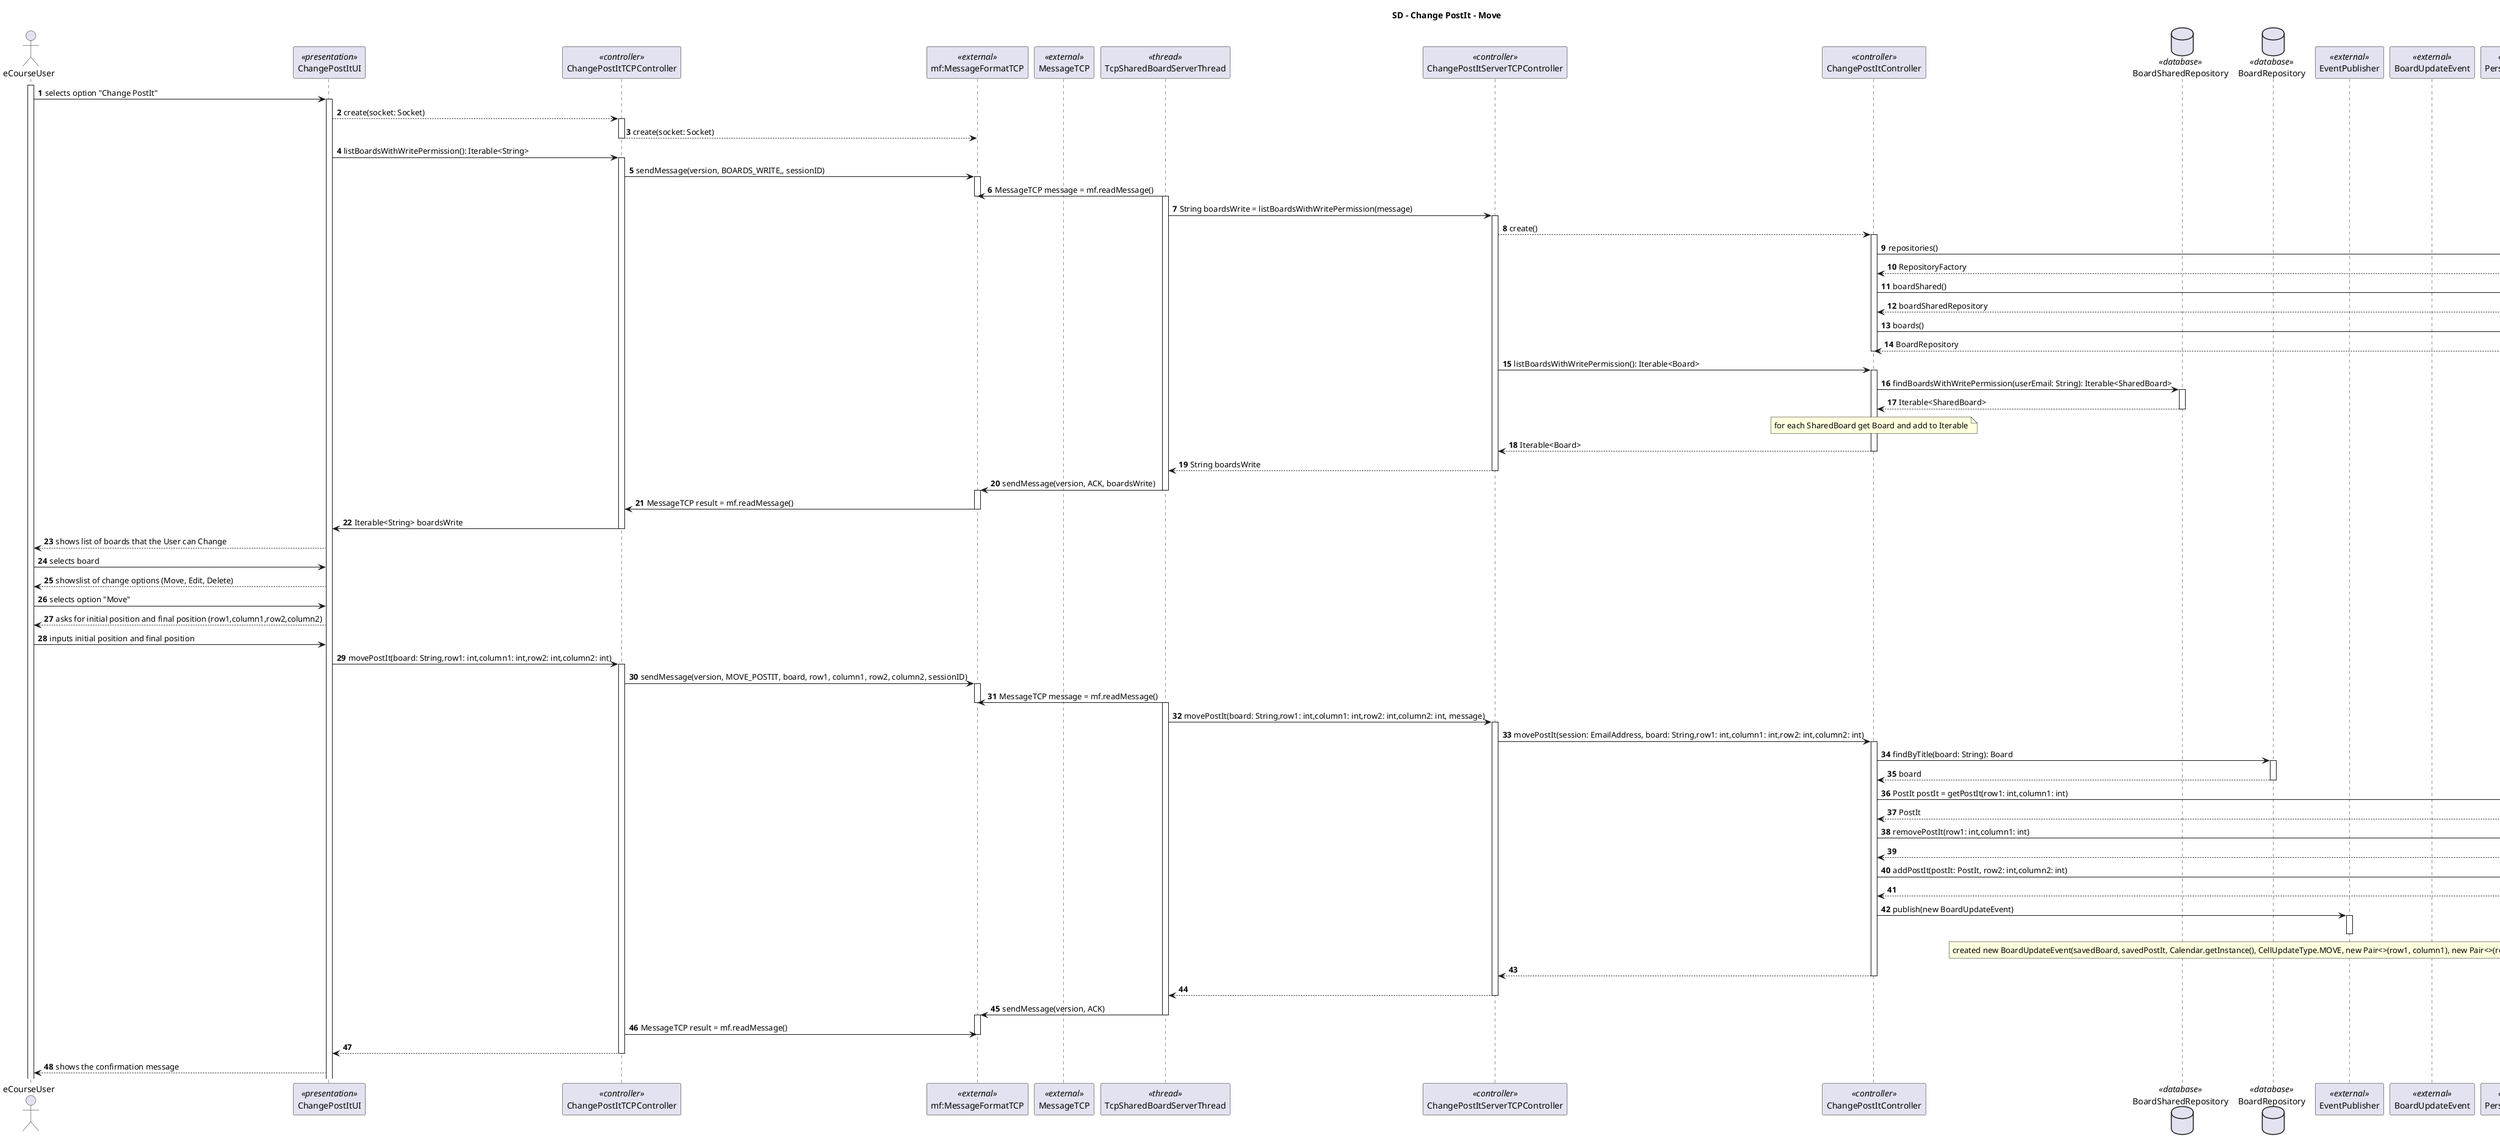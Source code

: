 @startuml
autonumber
title SD - Change PostIt - Move

actor eCourseUser as USER
participant ChangePostItUI as UI <<presentation>>
participant ChangePostItTCPController as TCPCTRL <<controller>>
participant "mf:MessageFormatTCP" as mf <<external>>
participant MessageTCP as TCP <<external>>
participant TcpSharedBoardServerThread as Thread <<thread>>
participant ChangePostItServerTCPController as TCPSVCTRL <<controller>>
participant ChangePostItController as CTRL <<controller>>
database BoardSharedRepository as boardSharedRepo <<database>>
database BoardRepository as boardRepo <<database>>
participant EventPublisher as Publisher <<external>>
participant BoardUpdateEvent as Event <<external>>
participant PersistenceContext as Context <<persistence>>
participant RepositoryFactory as Factory <<factory>>
participant ECourseUser as User <<domain>>
participant BoardShared as BoardShared <<domain>>
participant PostIt as PostIt <<domain>>
participant ":Board" as board <<domain>>

activate USER
USER -> UI: selects option "Change PostIt"
activate UI
UI --> TCPCTRL: create(socket: Socket)
activate TCPCTRL
TCPCTRL --> mf: create(socket: Socket)
deactivate TCPCTRL
UI -> TCPCTRL: listBoardsWithWritePermission(): Iterable<String>
activate TCPCTRL
TCPCTRL -> mf: sendMessage(version, BOARDS_WRITE,, sessionID)
activate mf
Thread -> mf: MessageTCP message = mf.readMessage()
deactivate mf
activate Thread
Thread -> TCPSVCTRL: String boardsWrite = listBoardsWithWritePermission(message)
activate TCPSVCTRL
TCPSVCTRL --> CTRL : create()
activate CTRL
CTRL -> Context: repositories()
activate Context
Context --> CTRL: RepositoryFactory
deactivate Context
CTRL -> Factory: boardShared()
activate Factory
Factory --> CTRL: boardSharedRepository
deactivate Factory
CTRL -> Factory: boards()
activate Factory
Factory --> CTRL: BoardRepository
deactivate Factory
deactivate CTRL
TCPSVCTRL -> CTRL: listBoardsWithWritePermission(): Iterable<Board>
activate CTRL
CTRL -> boardSharedRepo: findBoardsWithWritePermission(userEmail: String): Iterable<SharedBoard>
activate boardSharedRepo
boardSharedRepo --> CTRL : Iterable<SharedBoard>
note over CTRL: for each SharedBoard get Board and add to Iterable
deactivate boardSharedRepo
CTRL --> TCPSVCTRL: Iterable<Board>
deactivate CTRL
TCPSVCTRL --> Thread: String boardsWrite
deactivate TCPSVCTRL
Thread -> mf: sendMessage(version, ACK, boardsWrite)
deactivate Thread
activate mf
mf -> TCPCTRL: MessageTCP result = mf.readMessage()
deactivate mf
TCPCTRL -> UI: Iterable<String> boardsWrite
deactivate TCPCTRL
UI --> USER: shows list of boards that the User can Change
USER -> UI: selects board
UI --> USER: showslist of change options (Move, Edit, Delete)
USER -> UI: selects option "Move"
UI --> USER: asks for initial position and final position (row1,column1,row2,column2)
USER -> UI: inputs initial position and final position
UI -> TCPCTRL: movePostIt(board: String,row1: int,column1: int,row2: int,column2: int)
activate TCPCTRL
TCPCTRL -> mf: sendMessage(version, MOVE_POSTIT, board, row1, column1, row2, column2, sessionID)
activate mf
Thread -> mf: MessageTCP message = mf.readMessage()
deactivate mf
activate Thread
Thread -> TCPSVCTRL: movePostIt(board: String,row1: int,column1: int,row2: int,column2: int, message)
activate TCPSVCTRL
TCPSVCTRL -> CTRL : movePostIt(session: EmailAddress, board: String,row1: int,column1: int,row2: int,column2: int)
activate CTRL
CTRL -> boardRepo: findByTitle(board: String): Board
activate boardRepo
boardRepo --> CTRL : board
deactivate boardRepo
CTRL -> board: PostIt postIt = getPostIt(row1: int,column1: int)
activate board
board --> CTRL : PostIt
deactivate board
CTRL -> board: removePostIt(row1: int,column1: int)
activate board
board --> CTRL :
deactivate board
CTRL -> board: addPostIt(postIt: PostIt, row2: int,column2: int)
activate board
board --> CTRL :
deactivate board
CTRL -> Publisher: publish(new BoardUpdateEvent)
activate Publisher
note over Publisher: created new BoardUpdateEvent(savedBoard, savedPostIt, Calendar.getInstance(), CellUpdateType.MOVE, new Pair<>(row1, column1), new Pair<>(row2, column2))) that will be handled by the BoardUpdateHandler
deactivate Publisher
CTRL --> TCPSVCTRL:
deactivate CTRL
TCPSVCTRL --> Thread:
deactivate TCPSVCTRL
Thread -> mf: sendMessage(version, ACK)
deactivate Thread
activate mf
TCPCTRL -> mf: MessageTCP result = mf.readMessage()
deactivate mf
TCPCTRL --> UI:
deactivate TCPCTRL
UI --> USER: shows the confirmation message


@enduml
